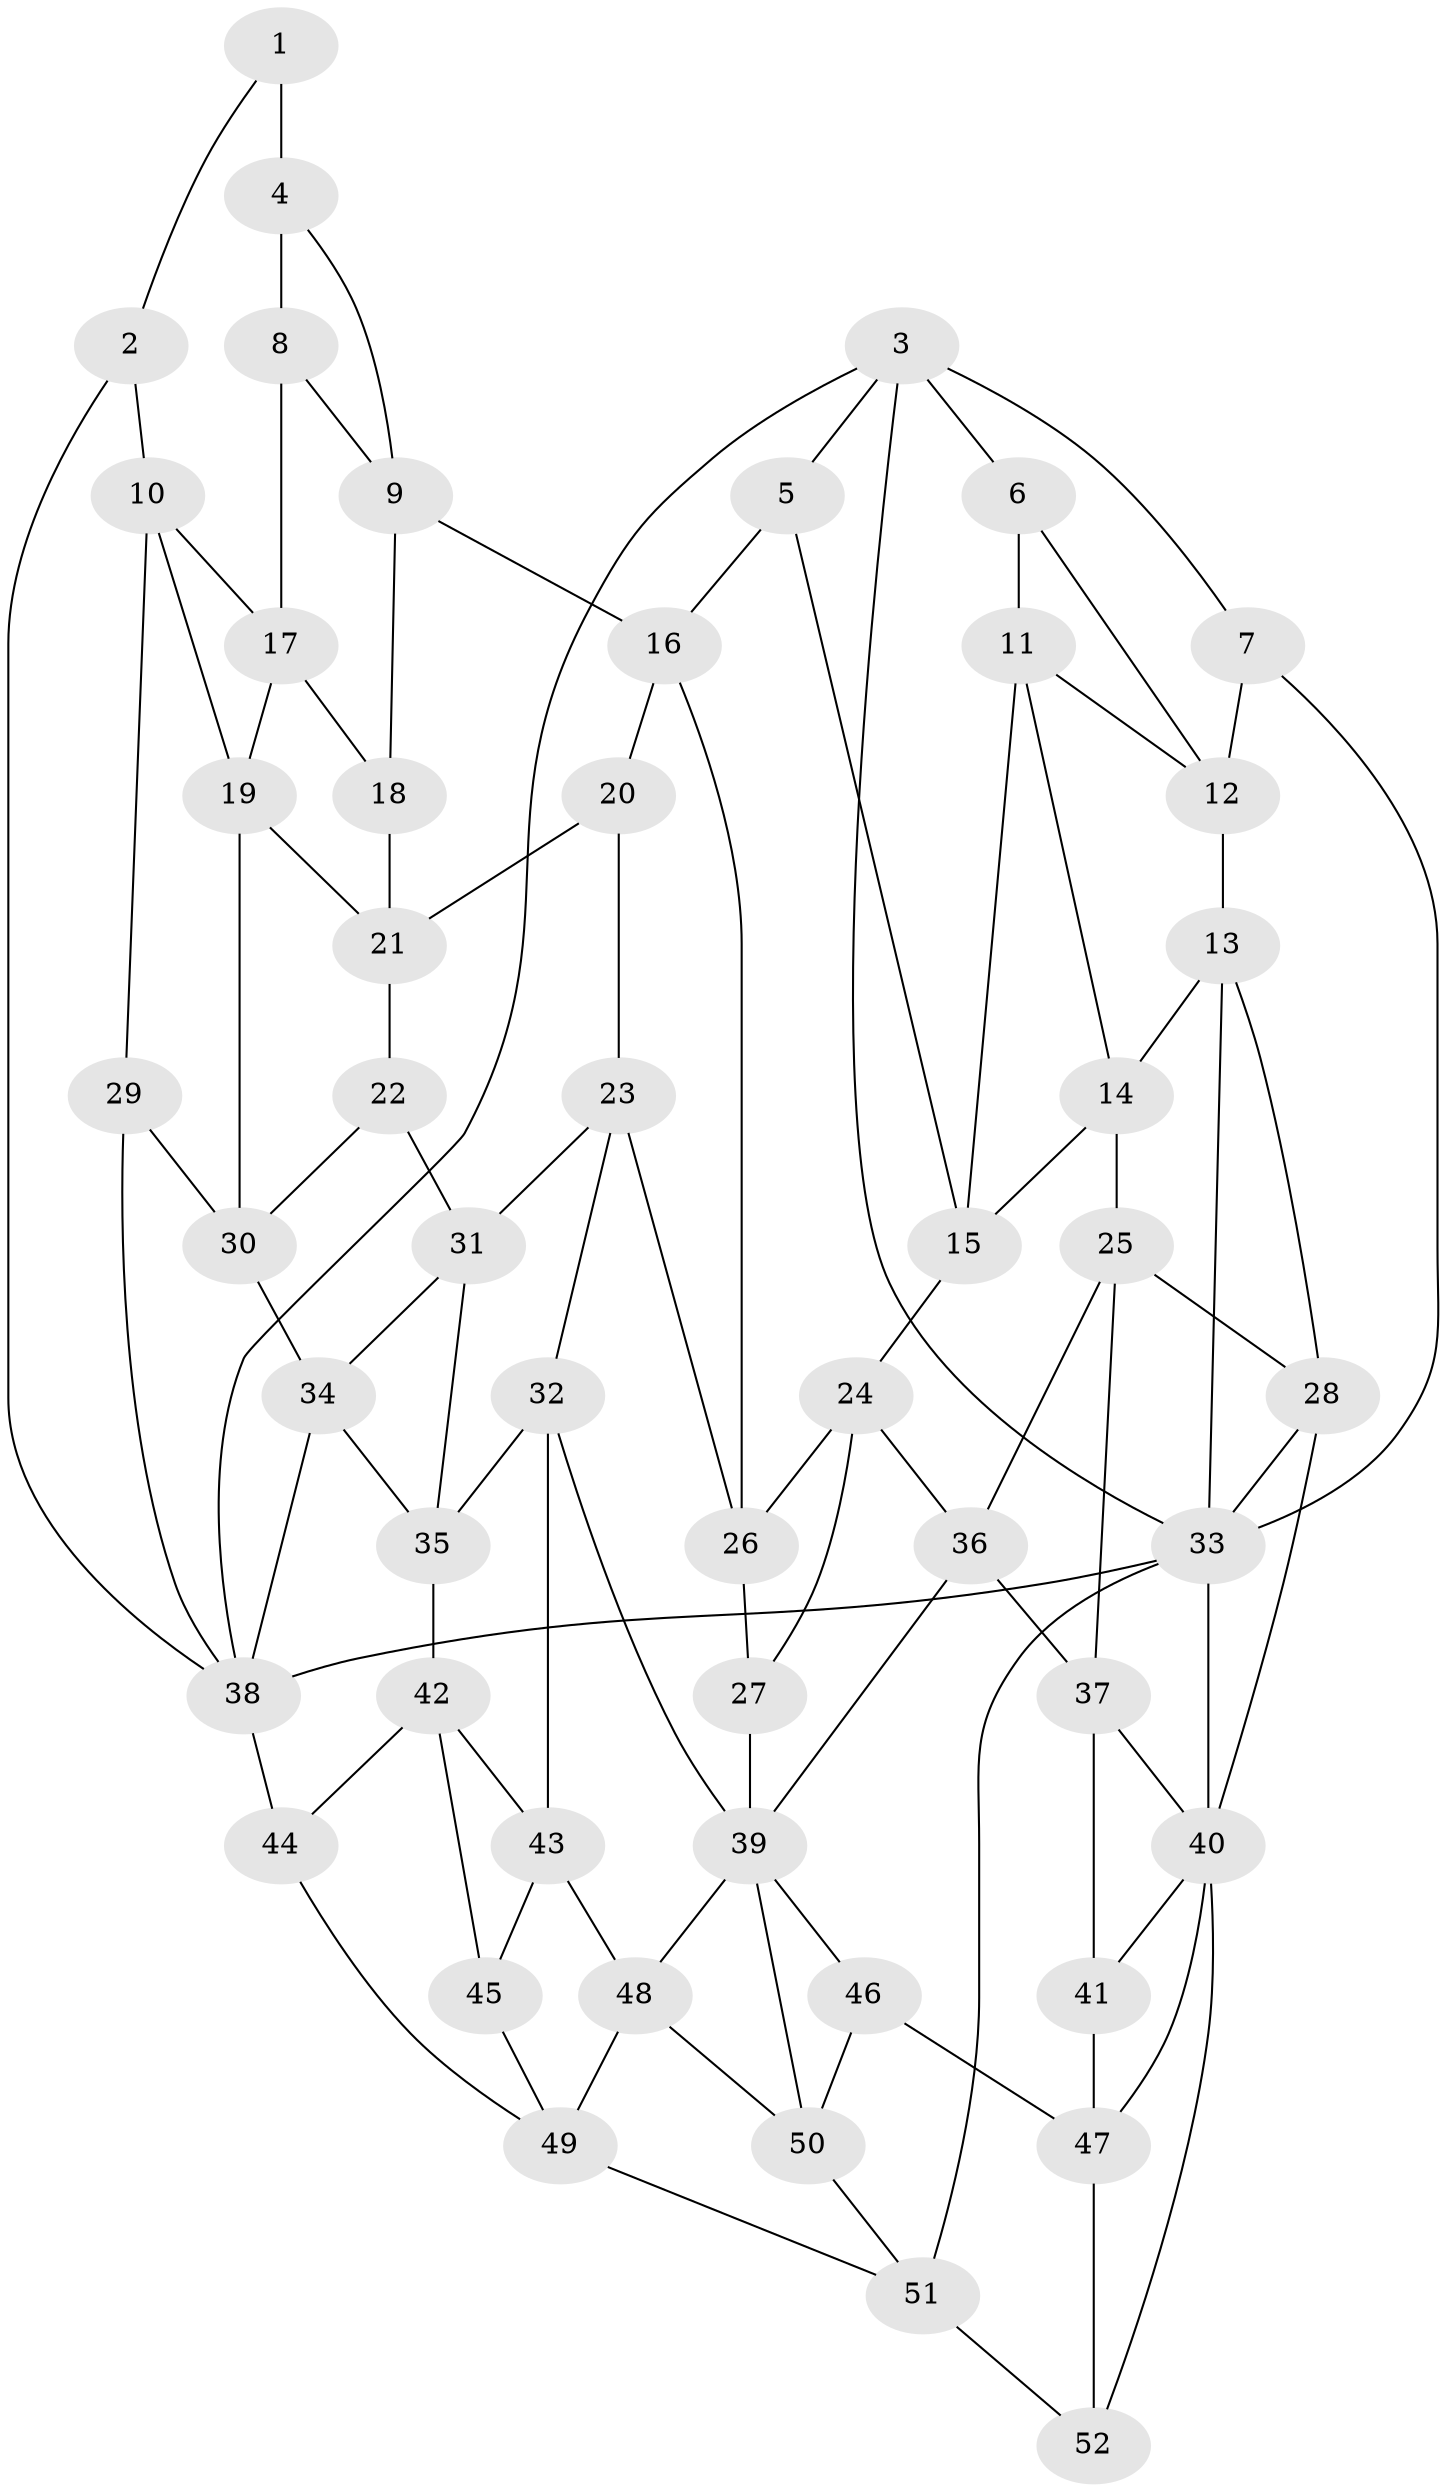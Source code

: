 // original degree distribution, {3: 0.028846153846153848, 5: 0.49038461538461536, 4: 0.2403846153846154, 6: 0.2403846153846154}
// Generated by graph-tools (version 1.1) at 2025/51/03/09/25 03:51:03]
// undirected, 52 vertices, 100 edges
graph export_dot {
graph [start="1"]
  node [color=gray90,style=filled];
  1;
  2;
  3;
  4;
  5;
  6;
  7;
  8;
  9;
  10;
  11;
  12;
  13;
  14;
  15;
  16;
  17;
  18;
  19;
  20;
  21;
  22;
  23;
  24;
  25;
  26;
  27;
  28;
  29;
  30;
  31;
  32;
  33;
  34;
  35;
  36;
  37;
  38;
  39;
  40;
  41;
  42;
  43;
  44;
  45;
  46;
  47;
  48;
  49;
  50;
  51;
  52;
  1 -- 2 [weight=1.0];
  1 -- 4 [weight=2.0];
  2 -- 10 [weight=1.0];
  2 -- 38 [weight=1.0];
  3 -- 5 [weight=1.0];
  3 -- 6 [weight=1.0];
  3 -- 7 [weight=1.0];
  3 -- 33 [weight=1.0];
  3 -- 38 [weight=1.0];
  4 -- 8 [weight=1.0];
  4 -- 9 [weight=1.0];
  5 -- 15 [weight=1.0];
  5 -- 16 [weight=1.0];
  6 -- 11 [weight=1.0];
  6 -- 12 [weight=1.0];
  7 -- 12 [weight=1.0];
  7 -- 33 [weight=1.0];
  8 -- 9 [weight=1.0];
  8 -- 17 [weight=1.0];
  9 -- 16 [weight=1.0];
  9 -- 18 [weight=1.0];
  10 -- 17 [weight=1.0];
  10 -- 19 [weight=1.0];
  10 -- 29 [weight=1.0];
  11 -- 12 [weight=1.0];
  11 -- 14 [weight=1.0];
  11 -- 15 [weight=1.0];
  12 -- 13 [weight=1.0];
  13 -- 14 [weight=1.0];
  13 -- 28 [weight=1.0];
  13 -- 33 [weight=1.0];
  14 -- 15 [weight=1.0];
  14 -- 25 [weight=1.0];
  15 -- 24 [weight=1.0];
  16 -- 20 [weight=1.0];
  16 -- 26 [weight=1.0];
  17 -- 18 [weight=1.0];
  17 -- 19 [weight=1.0];
  18 -- 21 [weight=1.0];
  19 -- 21 [weight=1.0];
  19 -- 30 [weight=1.0];
  20 -- 21 [weight=1.0];
  20 -- 23 [weight=1.0];
  21 -- 22 [weight=1.0];
  22 -- 30 [weight=1.0];
  22 -- 31 [weight=1.0];
  23 -- 26 [weight=1.0];
  23 -- 31 [weight=1.0];
  23 -- 32 [weight=1.0];
  24 -- 26 [weight=1.0];
  24 -- 27 [weight=1.0];
  24 -- 36 [weight=1.0];
  25 -- 28 [weight=1.0];
  25 -- 36 [weight=1.0];
  25 -- 37 [weight=1.0];
  26 -- 27 [weight=1.0];
  27 -- 39 [weight=1.0];
  28 -- 33 [weight=1.0];
  28 -- 40 [weight=1.0];
  29 -- 30 [weight=1.0];
  29 -- 38 [weight=2.0];
  30 -- 34 [weight=1.0];
  31 -- 34 [weight=1.0];
  31 -- 35 [weight=1.0];
  32 -- 35 [weight=1.0];
  32 -- 39 [weight=1.0];
  32 -- 43 [weight=1.0];
  33 -- 38 [weight=1.0];
  33 -- 40 [weight=1.0];
  33 -- 51 [weight=1.0];
  34 -- 35 [weight=1.0];
  34 -- 38 [weight=1.0];
  35 -- 42 [weight=1.0];
  36 -- 37 [weight=1.0];
  36 -- 39 [weight=1.0];
  37 -- 40 [weight=1.0];
  37 -- 41 [weight=1.0];
  38 -- 44 [weight=2.0];
  39 -- 46 [weight=1.0];
  39 -- 48 [weight=1.0];
  39 -- 50 [weight=1.0];
  40 -- 41 [weight=1.0];
  40 -- 47 [weight=1.0];
  40 -- 52 [weight=1.0];
  41 -- 47 [weight=1.0];
  42 -- 43 [weight=1.0];
  42 -- 44 [weight=1.0];
  42 -- 45 [weight=1.0];
  43 -- 45 [weight=1.0];
  43 -- 48 [weight=1.0];
  44 -- 49 [weight=1.0];
  45 -- 49 [weight=1.0];
  46 -- 47 [weight=1.0];
  46 -- 50 [weight=1.0];
  47 -- 52 [weight=1.0];
  48 -- 49 [weight=1.0];
  48 -- 50 [weight=1.0];
  49 -- 51 [weight=1.0];
  50 -- 51 [weight=1.0];
  51 -- 52 [weight=1.0];
}

